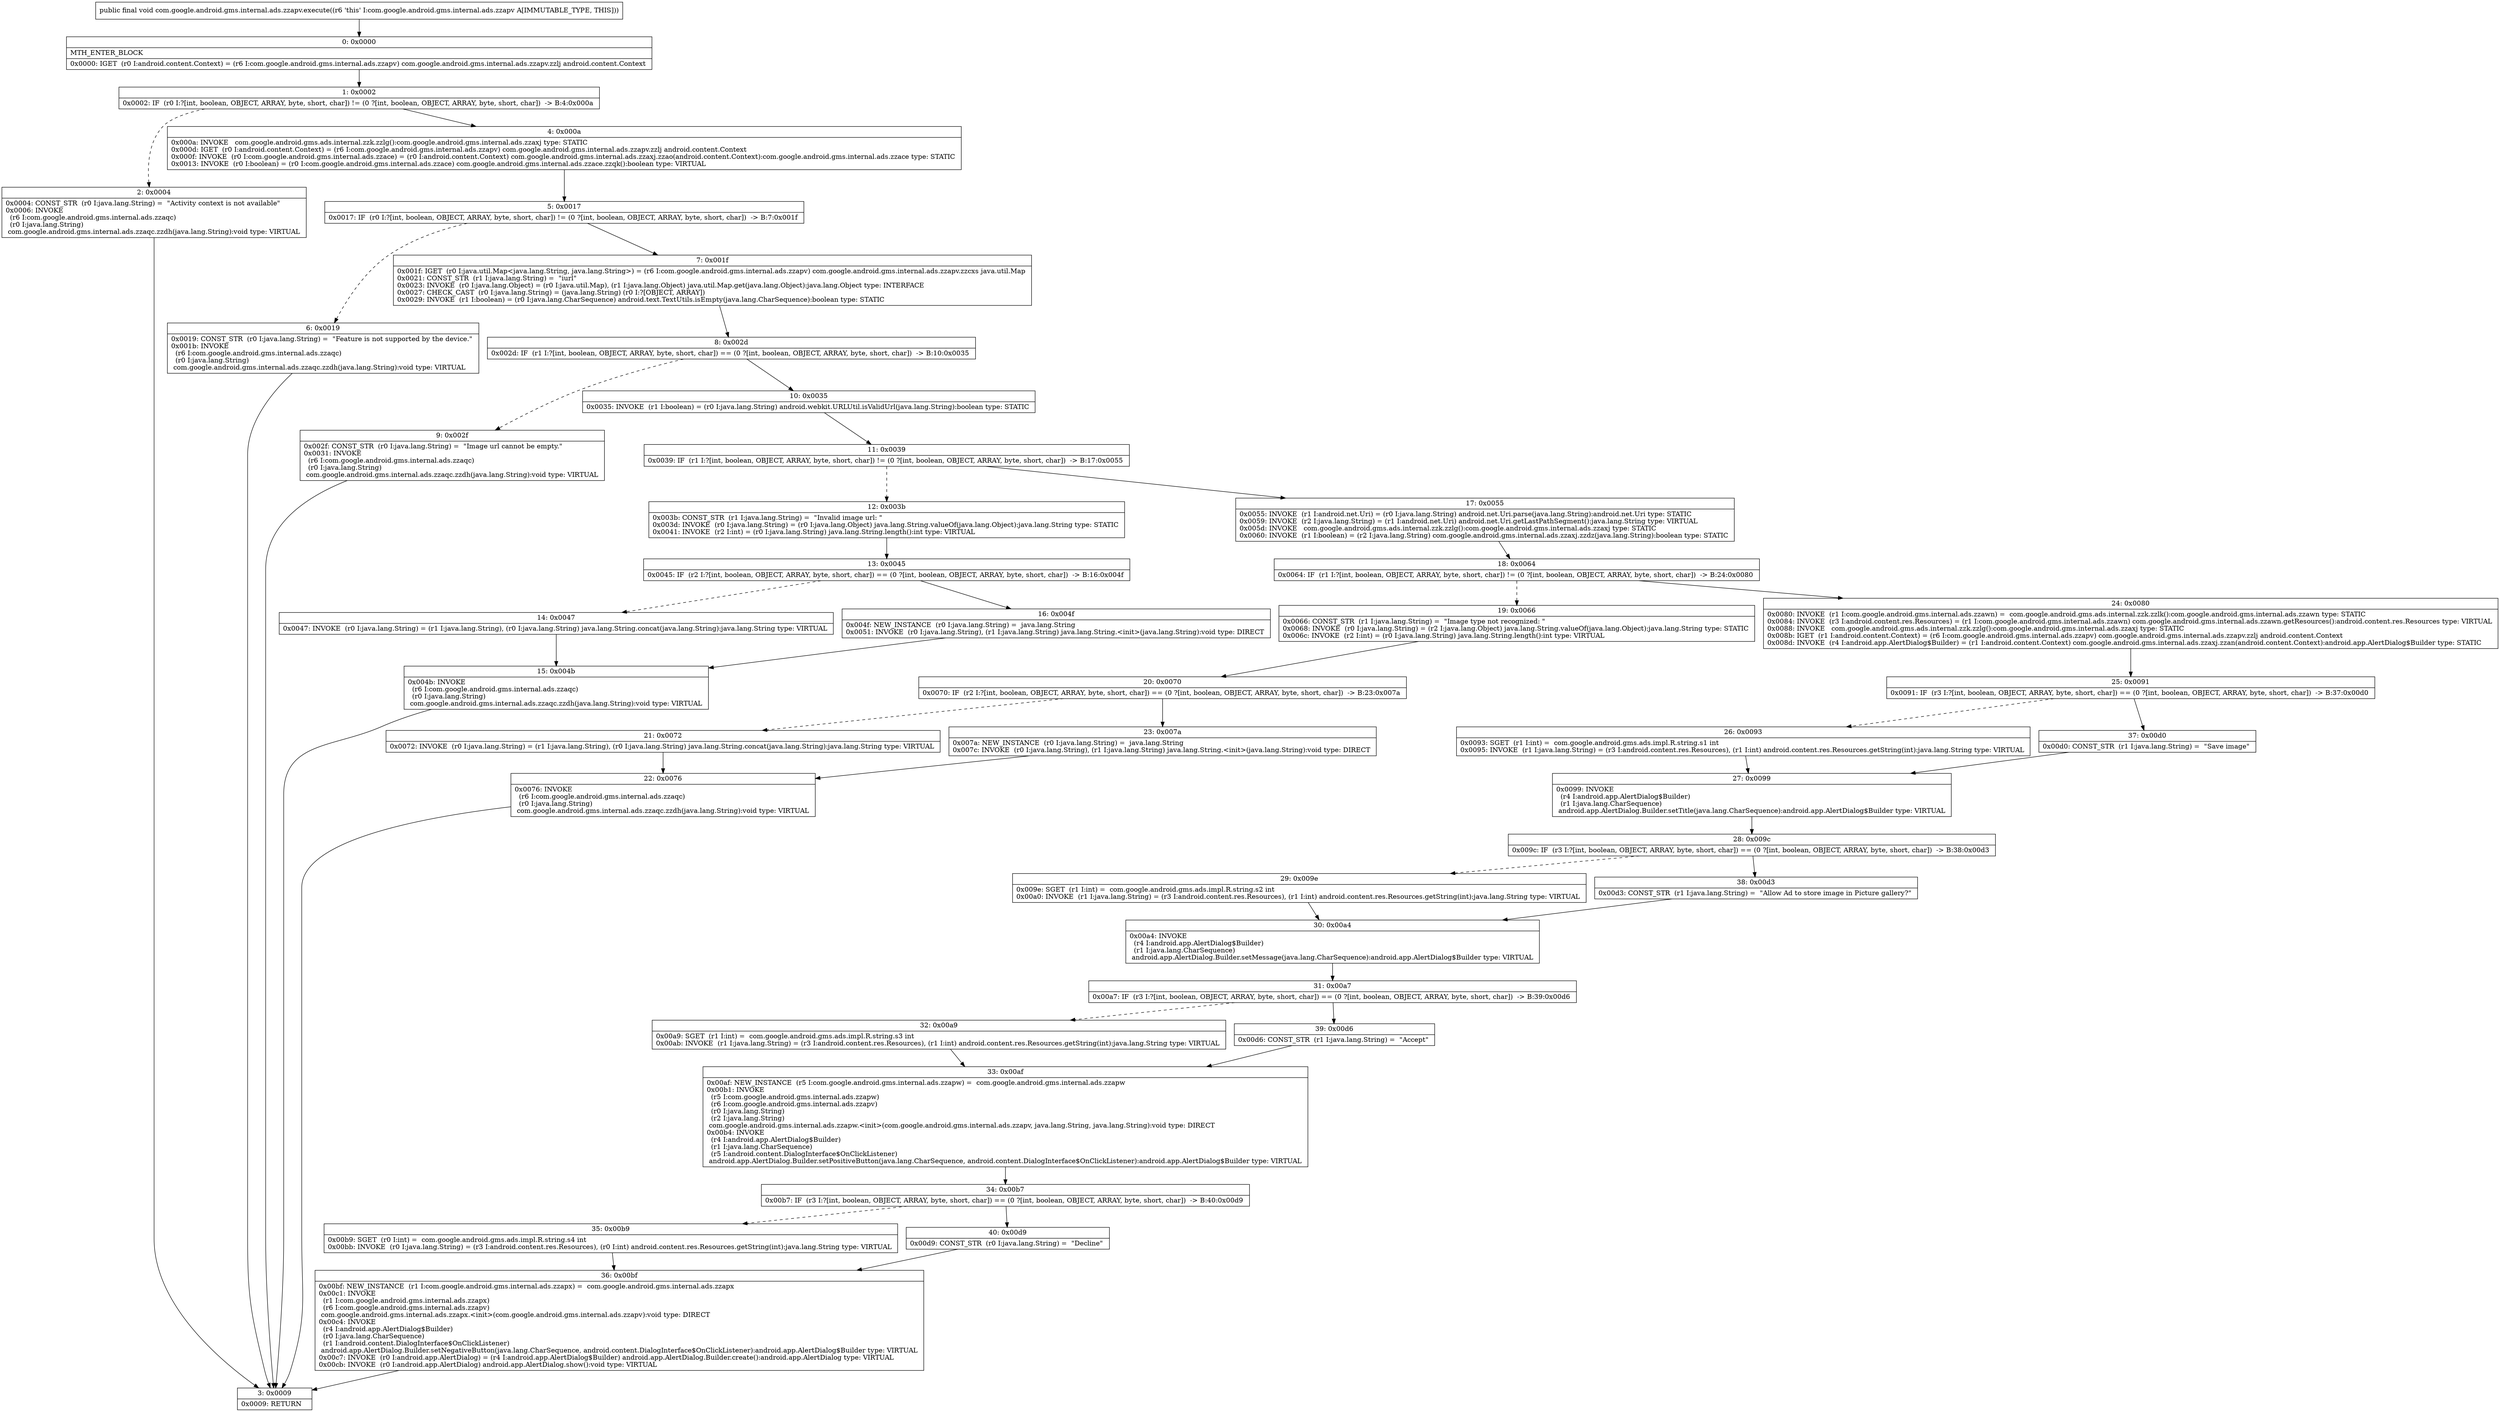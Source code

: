 digraph "CFG forcom.google.android.gms.internal.ads.zzapv.execute()V" {
Node_0 [shape=record,label="{0\:\ 0x0000|MTH_ENTER_BLOCK\l|0x0000: IGET  (r0 I:android.content.Context) = (r6 I:com.google.android.gms.internal.ads.zzapv) com.google.android.gms.internal.ads.zzapv.zzlj android.content.Context \l}"];
Node_1 [shape=record,label="{1\:\ 0x0002|0x0002: IF  (r0 I:?[int, boolean, OBJECT, ARRAY, byte, short, char]) != (0 ?[int, boolean, OBJECT, ARRAY, byte, short, char])  \-\> B:4:0x000a \l}"];
Node_2 [shape=record,label="{2\:\ 0x0004|0x0004: CONST_STR  (r0 I:java.lang.String) =  \"Activity context is not available\" \l0x0006: INVOKE  \l  (r6 I:com.google.android.gms.internal.ads.zzaqc)\l  (r0 I:java.lang.String)\l com.google.android.gms.internal.ads.zzaqc.zzdh(java.lang.String):void type: VIRTUAL \l}"];
Node_3 [shape=record,label="{3\:\ 0x0009|0x0009: RETURN   \l}"];
Node_4 [shape=record,label="{4\:\ 0x000a|0x000a: INVOKE   com.google.android.gms.ads.internal.zzk.zzlg():com.google.android.gms.internal.ads.zzaxj type: STATIC \l0x000d: IGET  (r0 I:android.content.Context) = (r6 I:com.google.android.gms.internal.ads.zzapv) com.google.android.gms.internal.ads.zzapv.zzlj android.content.Context \l0x000f: INVOKE  (r0 I:com.google.android.gms.internal.ads.zzace) = (r0 I:android.content.Context) com.google.android.gms.internal.ads.zzaxj.zzao(android.content.Context):com.google.android.gms.internal.ads.zzace type: STATIC \l0x0013: INVOKE  (r0 I:boolean) = (r0 I:com.google.android.gms.internal.ads.zzace) com.google.android.gms.internal.ads.zzace.zzqk():boolean type: VIRTUAL \l}"];
Node_5 [shape=record,label="{5\:\ 0x0017|0x0017: IF  (r0 I:?[int, boolean, OBJECT, ARRAY, byte, short, char]) != (0 ?[int, boolean, OBJECT, ARRAY, byte, short, char])  \-\> B:7:0x001f \l}"];
Node_6 [shape=record,label="{6\:\ 0x0019|0x0019: CONST_STR  (r0 I:java.lang.String) =  \"Feature is not supported by the device.\" \l0x001b: INVOKE  \l  (r6 I:com.google.android.gms.internal.ads.zzaqc)\l  (r0 I:java.lang.String)\l com.google.android.gms.internal.ads.zzaqc.zzdh(java.lang.String):void type: VIRTUAL \l}"];
Node_7 [shape=record,label="{7\:\ 0x001f|0x001f: IGET  (r0 I:java.util.Map\<java.lang.String, java.lang.String\>) = (r6 I:com.google.android.gms.internal.ads.zzapv) com.google.android.gms.internal.ads.zzapv.zzcxs java.util.Map \l0x0021: CONST_STR  (r1 I:java.lang.String) =  \"iurl\" \l0x0023: INVOKE  (r0 I:java.lang.Object) = (r0 I:java.util.Map), (r1 I:java.lang.Object) java.util.Map.get(java.lang.Object):java.lang.Object type: INTERFACE \l0x0027: CHECK_CAST  (r0 I:java.lang.String) = (java.lang.String) (r0 I:?[OBJECT, ARRAY]) \l0x0029: INVOKE  (r1 I:boolean) = (r0 I:java.lang.CharSequence) android.text.TextUtils.isEmpty(java.lang.CharSequence):boolean type: STATIC \l}"];
Node_8 [shape=record,label="{8\:\ 0x002d|0x002d: IF  (r1 I:?[int, boolean, OBJECT, ARRAY, byte, short, char]) == (0 ?[int, boolean, OBJECT, ARRAY, byte, short, char])  \-\> B:10:0x0035 \l}"];
Node_9 [shape=record,label="{9\:\ 0x002f|0x002f: CONST_STR  (r0 I:java.lang.String) =  \"Image url cannot be empty.\" \l0x0031: INVOKE  \l  (r6 I:com.google.android.gms.internal.ads.zzaqc)\l  (r0 I:java.lang.String)\l com.google.android.gms.internal.ads.zzaqc.zzdh(java.lang.String):void type: VIRTUAL \l}"];
Node_10 [shape=record,label="{10\:\ 0x0035|0x0035: INVOKE  (r1 I:boolean) = (r0 I:java.lang.String) android.webkit.URLUtil.isValidUrl(java.lang.String):boolean type: STATIC \l}"];
Node_11 [shape=record,label="{11\:\ 0x0039|0x0039: IF  (r1 I:?[int, boolean, OBJECT, ARRAY, byte, short, char]) != (0 ?[int, boolean, OBJECT, ARRAY, byte, short, char])  \-\> B:17:0x0055 \l}"];
Node_12 [shape=record,label="{12\:\ 0x003b|0x003b: CONST_STR  (r1 I:java.lang.String) =  \"Invalid image url: \" \l0x003d: INVOKE  (r0 I:java.lang.String) = (r0 I:java.lang.Object) java.lang.String.valueOf(java.lang.Object):java.lang.String type: STATIC \l0x0041: INVOKE  (r2 I:int) = (r0 I:java.lang.String) java.lang.String.length():int type: VIRTUAL \l}"];
Node_13 [shape=record,label="{13\:\ 0x0045|0x0045: IF  (r2 I:?[int, boolean, OBJECT, ARRAY, byte, short, char]) == (0 ?[int, boolean, OBJECT, ARRAY, byte, short, char])  \-\> B:16:0x004f \l}"];
Node_14 [shape=record,label="{14\:\ 0x0047|0x0047: INVOKE  (r0 I:java.lang.String) = (r1 I:java.lang.String), (r0 I:java.lang.String) java.lang.String.concat(java.lang.String):java.lang.String type: VIRTUAL \l}"];
Node_15 [shape=record,label="{15\:\ 0x004b|0x004b: INVOKE  \l  (r6 I:com.google.android.gms.internal.ads.zzaqc)\l  (r0 I:java.lang.String)\l com.google.android.gms.internal.ads.zzaqc.zzdh(java.lang.String):void type: VIRTUAL \l}"];
Node_16 [shape=record,label="{16\:\ 0x004f|0x004f: NEW_INSTANCE  (r0 I:java.lang.String) =  java.lang.String \l0x0051: INVOKE  (r0 I:java.lang.String), (r1 I:java.lang.String) java.lang.String.\<init\>(java.lang.String):void type: DIRECT \l}"];
Node_17 [shape=record,label="{17\:\ 0x0055|0x0055: INVOKE  (r1 I:android.net.Uri) = (r0 I:java.lang.String) android.net.Uri.parse(java.lang.String):android.net.Uri type: STATIC \l0x0059: INVOKE  (r2 I:java.lang.String) = (r1 I:android.net.Uri) android.net.Uri.getLastPathSegment():java.lang.String type: VIRTUAL \l0x005d: INVOKE   com.google.android.gms.ads.internal.zzk.zzlg():com.google.android.gms.internal.ads.zzaxj type: STATIC \l0x0060: INVOKE  (r1 I:boolean) = (r2 I:java.lang.String) com.google.android.gms.internal.ads.zzaxj.zzdz(java.lang.String):boolean type: STATIC \l}"];
Node_18 [shape=record,label="{18\:\ 0x0064|0x0064: IF  (r1 I:?[int, boolean, OBJECT, ARRAY, byte, short, char]) != (0 ?[int, boolean, OBJECT, ARRAY, byte, short, char])  \-\> B:24:0x0080 \l}"];
Node_19 [shape=record,label="{19\:\ 0x0066|0x0066: CONST_STR  (r1 I:java.lang.String) =  \"Image type not recognized: \" \l0x0068: INVOKE  (r0 I:java.lang.String) = (r2 I:java.lang.Object) java.lang.String.valueOf(java.lang.Object):java.lang.String type: STATIC \l0x006c: INVOKE  (r2 I:int) = (r0 I:java.lang.String) java.lang.String.length():int type: VIRTUAL \l}"];
Node_20 [shape=record,label="{20\:\ 0x0070|0x0070: IF  (r2 I:?[int, boolean, OBJECT, ARRAY, byte, short, char]) == (0 ?[int, boolean, OBJECT, ARRAY, byte, short, char])  \-\> B:23:0x007a \l}"];
Node_21 [shape=record,label="{21\:\ 0x0072|0x0072: INVOKE  (r0 I:java.lang.String) = (r1 I:java.lang.String), (r0 I:java.lang.String) java.lang.String.concat(java.lang.String):java.lang.String type: VIRTUAL \l}"];
Node_22 [shape=record,label="{22\:\ 0x0076|0x0076: INVOKE  \l  (r6 I:com.google.android.gms.internal.ads.zzaqc)\l  (r0 I:java.lang.String)\l com.google.android.gms.internal.ads.zzaqc.zzdh(java.lang.String):void type: VIRTUAL \l}"];
Node_23 [shape=record,label="{23\:\ 0x007a|0x007a: NEW_INSTANCE  (r0 I:java.lang.String) =  java.lang.String \l0x007c: INVOKE  (r0 I:java.lang.String), (r1 I:java.lang.String) java.lang.String.\<init\>(java.lang.String):void type: DIRECT \l}"];
Node_24 [shape=record,label="{24\:\ 0x0080|0x0080: INVOKE  (r1 I:com.google.android.gms.internal.ads.zzawn) =  com.google.android.gms.ads.internal.zzk.zzlk():com.google.android.gms.internal.ads.zzawn type: STATIC \l0x0084: INVOKE  (r3 I:android.content.res.Resources) = (r1 I:com.google.android.gms.internal.ads.zzawn) com.google.android.gms.internal.ads.zzawn.getResources():android.content.res.Resources type: VIRTUAL \l0x0088: INVOKE   com.google.android.gms.ads.internal.zzk.zzlg():com.google.android.gms.internal.ads.zzaxj type: STATIC \l0x008b: IGET  (r1 I:android.content.Context) = (r6 I:com.google.android.gms.internal.ads.zzapv) com.google.android.gms.internal.ads.zzapv.zzlj android.content.Context \l0x008d: INVOKE  (r4 I:android.app.AlertDialog$Builder) = (r1 I:android.content.Context) com.google.android.gms.internal.ads.zzaxj.zzan(android.content.Context):android.app.AlertDialog$Builder type: STATIC \l}"];
Node_25 [shape=record,label="{25\:\ 0x0091|0x0091: IF  (r3 I:?[int, boolean, OBJECT, ARRAY, byte, short, char]) == (0 ?[int, boolean, OBJECT, ARRAY, byte, short, char])  \-\> B:37:0x00d0 \l}"];
Node_26 [shape=record,label="{26\:\ 0x0093|0x0093: SGET  (r1 I:int) =  com.google.android.gms.ads.impl.R.string.s1 int \l0x0095: INVOKE  (r1 I:java.lang.String) = (r3 I:android.content.res.Resources), (r1 I:int) android.content.res.Resources.getString(int):java.lang.String type: VIRTUAL \l}"];
Node_27 [shape=record,label="{27\:\ 0x0099|0x0099: INVOKE  \l  (r4 I:android.app.AlertDialog$Builder)\l  (r1 I:java.lang.CharSequence)\l android.app.AlertDialog.Builder.setTitle(java.lang.CharSequence):android.app.AlertDialog$Builder type: VIRTUAL \l}"];
Node_28 [shape=record,label="{28\:\ 0x009c|0x009c: IF  (r3 I:?[int, boolean, OBJECT, ARRAY, byte, short, char]) == (0 ?[int, boolean, OBJECT, ARRAY, byte, short, char])  \-\> B:38:0x00d3 \l}"];
Node_29 [shape=record,label="{29\:\ 0x009e|0x009e: SGET  (r1 I:int) =  com.google.android.gms.ads.impl.R.string.s2 int \l0x00a0: INVOKE  (r1 I:java.lang.String) = (r3 I:android.content.res.Resources), (r1 I:int) android.content.res.Resources.getString(int):java.lang.String type: VIRTUAL \l}"];
Node_30 [shape=record,label="{30\:\ 0x00a4|0x00a4: INVOKE  \l  (r4 I:android.app.AlertDialog$Builder)\l  (r1 I:java.lang.CharSequence)\l android.app.AlertDialog.Builder.setMessage(java.lang.CharSequence):android.app.AlertDialog$Builder type: VIRTUAL \l}"];
Node_31 [shape=record,label="{31\:\ 0x00a7|0x00a7: IF  (r3 I:?[int, boolean, OBJECT, ARRAY, byte, short, char]) == (0 ?[int, boolean, OBJECT, ARRAY, byte, short, char])  \-\> B:39:0x00d6 \l}"];
Node_32 [shape=record,label="{32\:\ 0x00a9|0x00a9: SGET  (r1 I:int) =  com.google.android.gms.ads.impl.R.string.s3 int \l0x00ab: INVOKE  (r1 I:java.lang.String) = (r3 I:android.content.res.Resources), (r1 I:int) android.content.res.Resources.getString(int):java.lang.String type: VIRTUAL \l}"];
Node_33 [shape=record,label="{33\:\ 0x00af|0x00af: NEW_INSTANCE  (r5 I:com.google.android.gms.internal.ads.zzapw) =  com.google.android.gms.internal.ads.zzapw \l0x00b1: INVOKE  \l  (r5 I:com.google.android.gms.internal.ads.zzapw)\l  (r6 I:com.google.android.gms.internal.ads.zzapv)\l  (r0 I:java.lang.String)\l  (r2 I:java.lang.String)\l com.google.android.gms.internal.ads.zzapw.\<init\>(com.google.android.gms.internal.ads.zzapv, java.lang.String, java.lang.String):void type: DIRECT \l0x00b4: INVOKE  \l  (r4 I:android.app.AlertDialog$Builder)\l  (r1 I:java.lang.CharSequence)\l  (r5 I:android.content.DialogInterface$OnClickListener)\l android.app.AlertDialog.Builder.setPositiveButton(java.lang.CharSequence, android.content.DialogInterface$OnClickListener):android.app.AlertDialog$Builder type: VIRTUAL \l}"];
Node_34 [shape=record,label="{34\:\ 0x00b7|0x00b7: IF  (r3 I:?[int, boolean, OBJECT, ARRAY, byte, short, char]) == (0 ?[int, boolean, OBJECT, ARRAY, byte, short, char])  \-\> B:40:0x00d9 \l}"];
Node_35 [shape=record,label="{35\:\ 0x00b9|0x00b9: SGET  (r0 I:int) =  com.google.android.gms.ads.impl.R.string.s4 int \l0x00bb: INVOKE  (r0 I:java.lang.String) = (r3 I:android.content.res.Resources), (r0 I:int) android.content.res.Resources.getString(int):java.lang.String type: VIRTUAL \l}"];
Node_36 [shape=record,label="{36\:\ 0x00bf|0x00bf: NEW_INSTANCE  (r1 I:com.google.android.gms.internal.ads.zzapx) =  com.google.android.gms.internal.ads.zzapx \l0x00c1: INVOKE  \l  (r1 I:com.google.android.gms.internal.ads.zzapx)\l  (r6 I:com.google.android.gms.internal.ads.zzapv)\l com.google.android.gms.internal.ads.zzapx.\<init\>(com.google.android.gms.internal.ads.zzapv):void type: DIRECT \l0x00c4: INVOKE  \l  (r4 I:android.app.AlertDialog$Builder)\l  (r0 I:java.lang.CharSequence)\l  (r1 I:android.content.DialogInterface$OnClickListener)\l android.app.AlertDialog.Builder.setNegativeButton(java.lang.CharSequence, android.content.DialogInterface$OnClickListener):android.app.AlertDialog$Builder type: VIRTUAL \l0x00c7: INVOKE  (r0 I:android.app.AlertDialog) = (r4 I:android.app.AlertDialog$Builder) android.app.AlertDialog.Builder.create():android.app.AlertDialog type: VIRTUAL \l0x00cb: INVOKE  (r0 I:android.app.AlertDialog) android.app.AlertDialog.show():void type: VIRTUAL \l}"];
Node_37 [shape=record,label="{37\:\ 0x00d0|0x00d0: CONST_STR  (r1 I:java.lang.String) =  \"Save image\" \l}"];
Node_38 [shape=record,label="{38\:\ 0x00d3|0x00d3: CONST_STR  (r1 I:java.lang.String) =  \"Allow Ad to store image in Picture gallery?\" \l}"];
Node_39 [shape=record,label="{39\:\ 0x00d6|0x00d6: CONST_STR  (r1 I:java.lang.String) =  \"Accept\" \l}"];
Node_40 [shape=record,label="{40\:\ 0x00d9|0x00d9: CONST_STR  (r0 I:java.lang.String) =  \"Decline\" \l}"];
MethodNode[shape=record,label="{public final void com.google.android.gms.internal.ads.zzapv.execute((r6 'this' I:com.google.android.gms.internal.ads.zzapv A[IMMUTABLE_TYPE, THIS])) }"];
MethodNode -> Node_0;
Node_0 -> Node_1;
Node_1 -> Node_2[style=dashed];
Node_1 -> Node_4;
Node_2 -> Node_3;
Node_4 -> Node_5;
Node_5 -> Node_6[style=dashed];
Node_5 -> Node_7;
Node_6 -> Node_3;
Node_7 -> Node_8;
Node_8 -> Node_9[style=dashed];
Node_8 -> Node_10;
Node_9 -> Node_3;
Node_10 -> Node_11;
Node_11 -> Node_12[style=dashed];
Node_11 -> Node_17;
Node_12 -> Node_13;
Node_13 -> Node_14[style=dashed];
Node_13 -> Node_16;
Node_14 -> Node_15;
Node_15 -> Node_3;
Node_16 -> Node_15;
Node_17 -> Node_18;
Node_18 -> Node_19[style=dashed];
Node_18 -> Node_24;
Node_19 -> Node_20;
Node_20 -> Node_21[style=dashed];
Node_20 -> Node_23;
Node_21 -> Node_22;
Node_22 -> Node_3;
Node_23 -> Node_22;
Node_24 -> Node_25;
Node_25 -> Node_26[style=dashed];
Node_25 -> Node_37;
Node_26 -> Node_27;
Node_27 -> Node_28;
Node_28 -> Node_29[style=dashed];
Node_28 -> Node_38;
Node_29 -> Node_30;
Node_30 -> Node_31;
Node_31 -> Node_32[style=dashed];
Node_31 -> Node_39;
Node_32 -> Node_33;
Node_33 -> Node_34;
Node_34 -> Node_35[style=dashed];
Node_34 -> Node_40;
Node_35 -> Node_36;
Node_36 -> Node_3;
Node_37 -> Node_27;
Node_38 -> Node_30;
Node_39 -> Node_33;
Node_40 -> Node_36;
}


